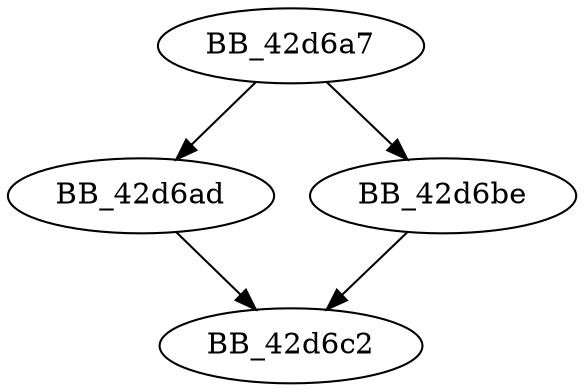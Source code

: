 DiGraph __trandisp2{
BB_42d6a7->BB_42d6ad
BB_42d6a7->BB_42d6be
BB_42d6ad->BB_42d6c2
BB_42d6be->BB_42d6c2
}
